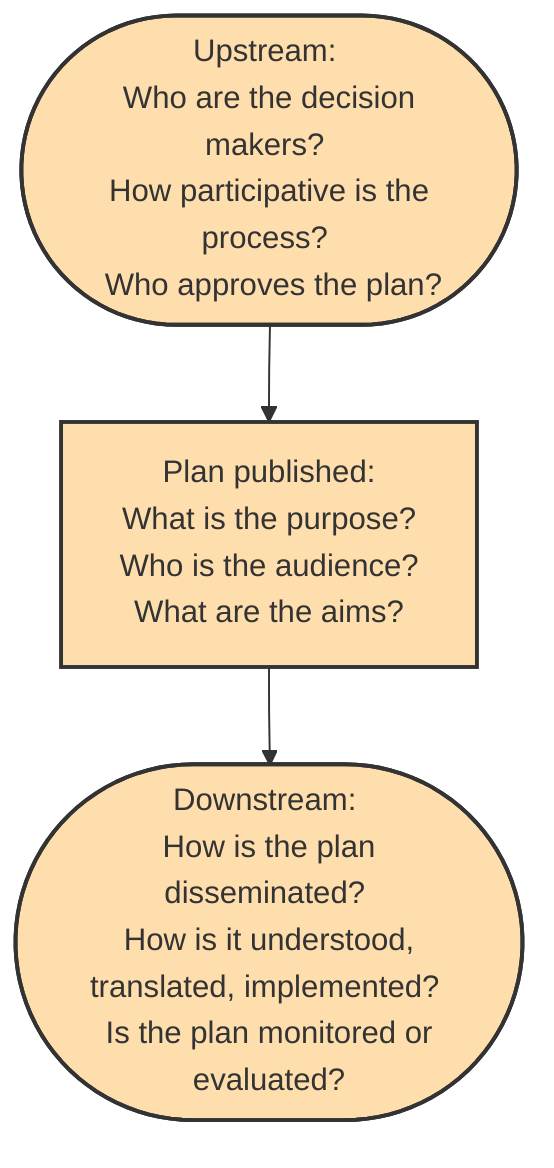 graph TB
A([Upstream: <br /> Who are the decision makers? <br /> How participative is the process? <br /> Who approves the plan?])-->
B[Plan published: <br /> What is the purpose? <br /> Who is the audience? <br /> What are the aims?]-->
C([Downstream: <br /> How is the plan disseminated? <br /> How is it understood, translated, implemented? <br /> Is the plan monitored or evaluated?])

%% Theming
classDef theme fill:NavajoWhite,stroke:#333,stroke-width:2px,font-family:Helvetica;
class A,B,C theme;